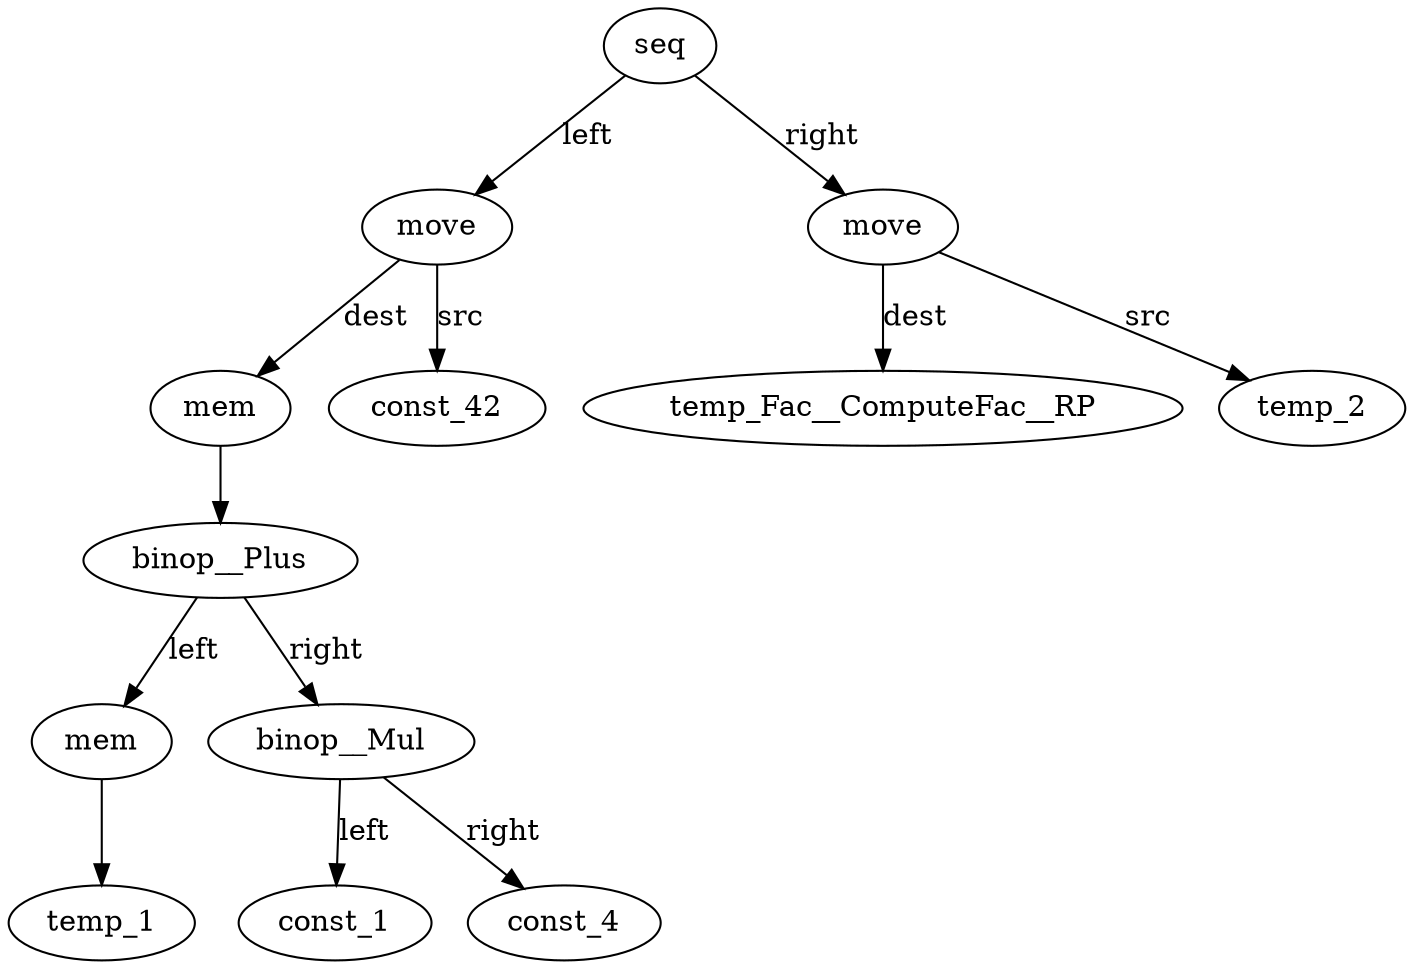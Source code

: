 digraph {
temp_1__id_0 [ label="temp_1" ]; 
mem__id_1 [ label="mem" ]; 
mem__id_1 -> temp_1__id_0 ; 
const_1__id_2 [ label="const_1" ]; 
const_4__id_3 [ label="const_4" ]; 
binop__Mul__id_4 [ label="binop__Mul" ]; 
binop__Mul__id_4 -> const_4__id_3 [ label="right"] ; 
binop__Mul__id_4 -> const_1__id_2 [ label="left"] ; 
binop__Plus__id_5 [ label="binop__Plus" ]; 
binop__Plus__id_5 -> binop__Mul__id_4 [ label="right"] ; 
binop__Plus__id_5 -> mem__id_1 [ label="left"] ; 
mem__id_6 [ label="mem" ]; 
mem__id_6 -> binop__Plus__id_5 ; 
const_42__id_7 [ label="const_42" ]; 
move__id_8 [ label="move" ]; 
move__id_8 -> mem__id_6 [ label="dest"] ; 
move__id_8 -> const_42__id_7 [ label="src"] ; 
temp_Fac__ComputeFac__RP__id_9 [ label="temp_Fac__ComputeFac__RP" ]; 
temp_2__id_10 [ label="temp_2" ]; 
move__id_11 [ label="move" ]; 
move__id_11 -> temp_Fac__ComputeFac__RP__id_9 [ label="dest"] ; 
move__id_11 -> temp_2__id_10 [ label="src"] ; 
seq__id_12 [ label="seq" ]; 
seq__id_12 -> move__id_8 [ label="left"] ; 
seq__id_12 -> move__id_11 [ label="right"] ; 

}